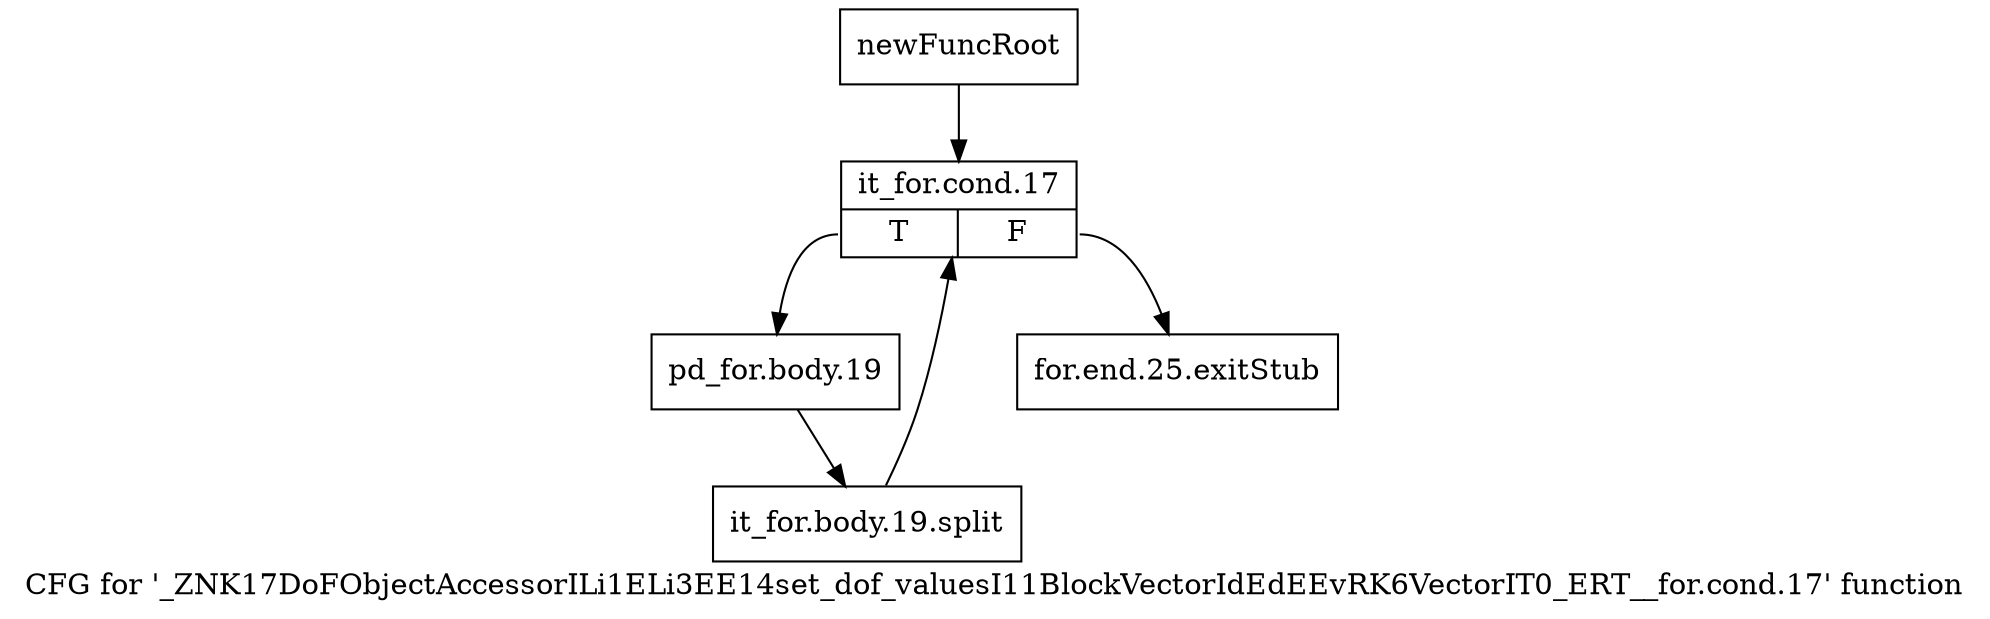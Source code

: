 digraph "CFG for '_ZNK17DoFObjectAccessorILi1ELi3EE14set_dof_valuesI11BlockVectorIdEdEEvRK6VectorIT0_ERT__for.cond.17' function" {
	label="CFG for '_ZNK17DoFObjectAccessorILi1ELi3EE14set_dof_valuesI11BlockVectorIdEdEEvRK6VectorIT0_ERT__for.cond.17' function";

	Node0x8e008e0 [shape=record,label="{newFuncRoot}"];
	Node0x8e008e0 -> Node0x8e00980;
	Node0x8e00930 [shape=record,label="{for.end.25.exitStub}"];
	Node0x8e00980 [shape=record,label="{it_for.cond.17|{<s0>T|<s1>F}}"];
	Node0x8e00980:s0 -> Node0x8e009d0;
	Node0x8e00980:s1 -> Node0x8e00930;
	Node0x8e009d0 [shape=record,label="{pd_for.body.19}"];
	Node0x8e009d0 -> Node0xc3a2820;
	Node0xc3a2820 [shape=record,label="{it_for.body.19.split}"];
	Node0xc3a2820 -> Node0x8e00980;
}
